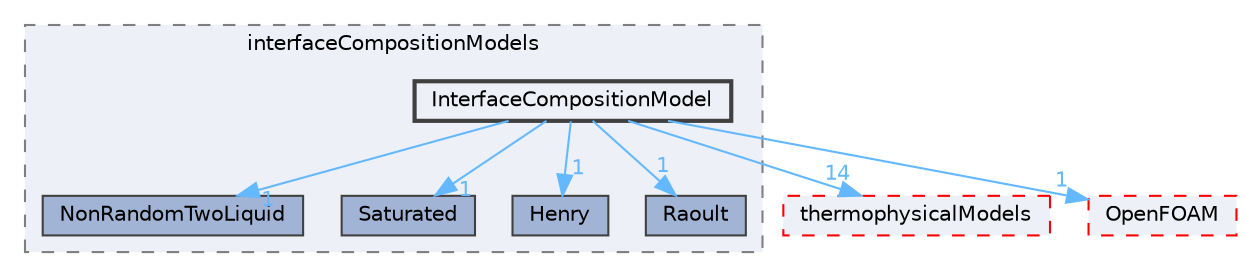 digraph "src/phaseSystemModels/reactingEuler/multiphaseSystem/interfacialCompositionModels/interfaceCompositionModels/InterfaceCompositionModel"
{
 // LATEX_PDF_SIZE
  bgcolor="transparent";
  edge [fontname=Helvetica,fontsize=10,labelfontname=Helvetica,labelfontsize=10];
  node [fontname=Helvetica,fontsize=10,shape=box,height=0.2,width=0.4];
  compound=true
  subgraph clusterdir_594b8b94fc993689291485149c9ddb05 {
    graph [ bgcolor="#edf0f7", pencolor="grey50", label="interfaceCompositionModels", fontname=Helvetica,fontsize=10 style="filled,dashed", URL="dir_594b8b94fc993689291485149c9ddb05.html",tooltip=""]
  dir_680364422b8d27ef6693a4615bdc1ba0 [label="NonRandomTwoLiquid", fillcolor="#a2b4d6", color="grey25", style="filled", URL="dir_680364422b8d27ef6693a4615bdc1ba0.html",tooltip=""];
  dir_6e31da22852bfbf8a8a6c1958ebc6ecd [label="Saturated", fillcolor="#a2b4d6", color="grey25", style="filled", URL="dir_6e31da22852bfbf8a8a6c1958ebc6ecd.html",tooltip=""];
  dir_74315f440ff086980f32df1b021c0fb2 [label="Henry", fillcolor="#a2b4d6", color="grey25", style="filled", URL="dir_74315f440ff086980f32df1b021c0fb2.html",tooltip=""];
  dir_89d454fb0df8611023fb4edcdca84a6c [label="Raoult", fillcolor="#a2b4d6", color="grey25", style="filled", URL="dir_89d454fb0df8611023fb4edcdca84a6c.html",tooltip=""];
  dir_c8c8d401162fda8a0b97f39831e82c58 [label="InterfaceCompositionModel", fillcolor="#edf0f7", color="grey25", style="filled,bold", URL="dir_c8c8d401162fda8a0b97f39831e82c58.html",tooltip=""];
  }
  dir_2778d089ec5c4f66810b11f753867003 [label="thermophysicalModels", fillcolor="#edf0f7", color="red", style="filled,dashed", URL="dir_2778d089ec5c4f66810b11f753867003.html",tooltip=""];
  dir_c5473ff19b20e6ec4dfe5c310b3778a8 [label="OpenFOAM", fillcolor="#edf0f7", color="red", style="filled,dashed", URL="dir_c5473ff19b20e6ec4dfe5c310b3778a8.html",tooltip=""];
  dir_c8c8d401162fda8a0b97f39831e82c58->dir_2778d089ec5c4f66810b11f753867003 [headlabel="14", labeldistance=1.5 headhref="dir_001891_004022.html" href="dir_001891_004022.html" color="steelblue1" fontcolor="steelblue1"];
  dir_c8c8d401162fda8a0b97f39831e82c58->dir_680364422b8d27ef6693a4615bdc1ba0 [headlabel="1", labeldistance=1.5 headhref="dir_001891_002574.html" href="dir_001891_002574.html" color="steelblue1" fontcolor="steelblue1"];
  dir_c8c8d401162fda8a0b97f39831e82c58->dir_6e31da22852bfbf8a8a6c1958ebc6ecd [headlabel="1", labeldistance=1.5 headhref="dir_001891_003410.html" href="dir_001891_003410.html" color="steelblue1" fontcolor="steelblue1"];
  dir_c8c8d401162fda8a0b97f39831e82c58->dir_74315f440ff086980f32df1b021c0fb2 [headlabel="1", labeldistance=1.5 headhref="dir_001891_001731.html" href="dir_001891_001731.html" color="steelblue1" fontcolor="steelblue1"];
  dir_c8c8d401162fda8a0b97f39831e82c58->dir_89d454fb0df8611023fb4edcdca84a6c [headlabel="1", labeldistance=1.5 headhref="dir_001891_003192.html" href="dir_001891_003192.html" color="steelblue1" fontcolor="steelblue1"];
  dir_c8c8d401162fda8a0b97f39831e82c58->dir_c5473ff19b20e6ec4dfe5c310b3778a8 [headlabel="1", labeldistance=1.5 headhref="dir_001891_002695.html" href="dir_001891_002695.html" color="steelblue1" fontcolor="steelblue1"];
}
